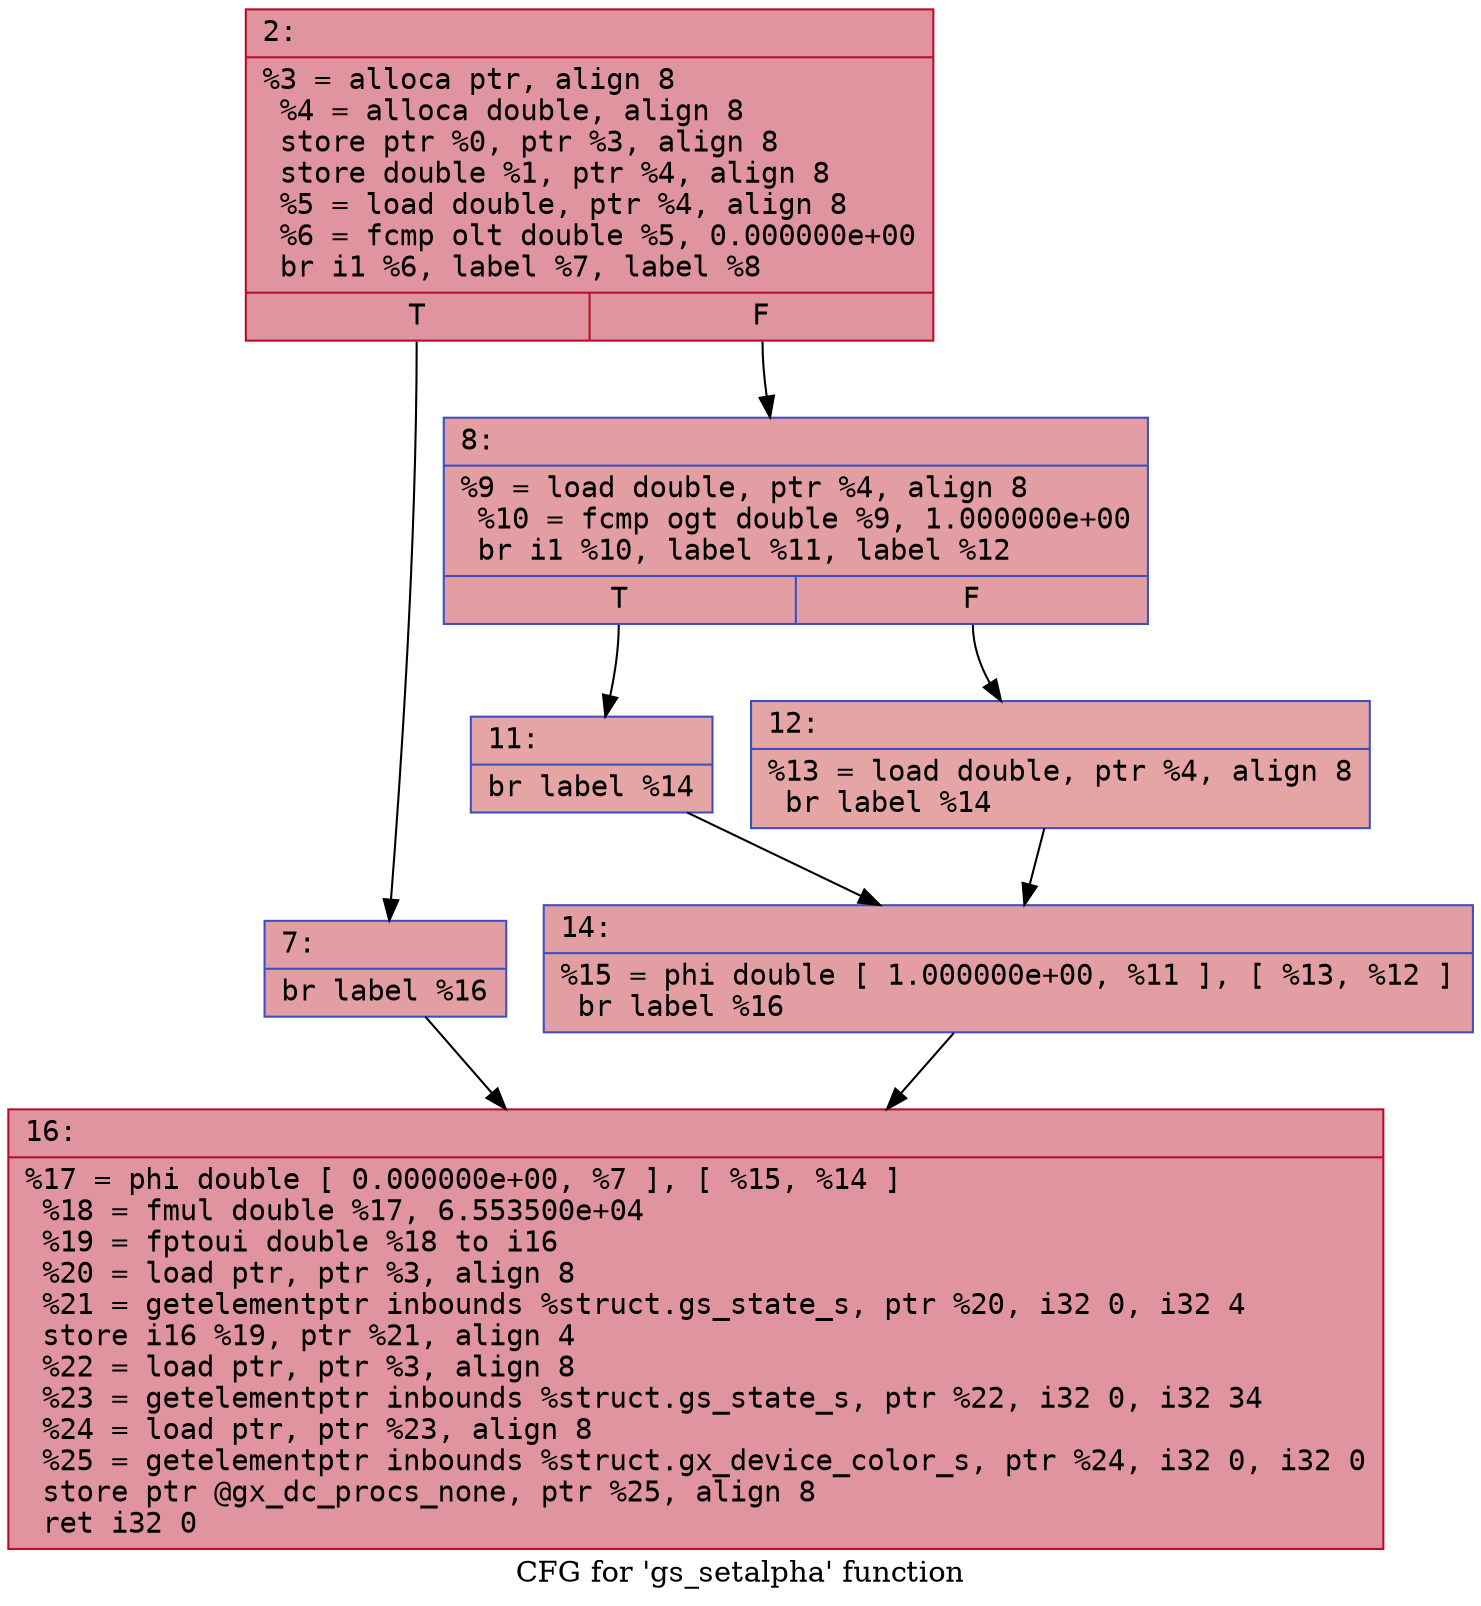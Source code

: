 digraph "CFG for 'gs_setalpha' function" {
	label="CFG for 'gs_setalpha' function";

	Node0x60000256d810 [shape=record,color="#b70d28ff", style=filled, fillcolor="#b70d2870" fontname="Courier",label="{2:\l|  %3 = alloca ptr, align 8\l  %4 = alloca double, align 8\l  store ptr %0, ptr %3, align 8\l  store double %1, ptr %4, align 8\l  %5 = load double, ptr %4, align 8\l  %6 = fcmp olt double %5, 0.000000e+00\l  br i1 %6, label %7, label %8\l|{<s0>T|<s1>F}}"];
	Node0x60000256d810:s0 -> Node0x60000256d860[tooltip="2 -> 7\nProbability 50.00%" ];
	Node0x60000256d810:s1 -> Node0x60000256d8b0[tooltip="2 -> 8\nProbability 50.00%" ];
	Node0x60000256d860 [shape=record,color="#3d50c3ff", style=filled, fillcolor="#be242e70" fontname="Courier",label="{7:\l|  br label %16\l}"];
	Node0x60000256d860 -> Node0x60000256d9f0[tooltip="7 -> 16\nProbability 100.00%" ];
	Node0x60000256d8b0 [shape=record,color="#3d50c3ff", style=filled, fillcolor="#be242e70" fontname="Courier",label="{8:\l|  %9 = load double, ptr %4, align 8\l  %10 = fcmp ogt double %9, 1.000000e+00\l  br i1 %10, label %11, label %12\l|{<s0>T|<s1>F}}"];
	Node0x60000256d8b0:s0 -> Node0x60000256d900[tooltip="8 -> 11\nProbability 50.00%" ];
	Node0x60000256d8b0:s1 -> Node0x60000256d950[tooltip="8 -> 12\nProbability 50.00%" ];
	Node0x60000256d900 [shape=record,color="#3d50c3ff", style=filled, fillcolor="#c5333470" fontname="Courier",label="{11:\l|  br label %14\l}"];
	Node0x60000256d900 -> Node0x60000256d9a0[tooltip="11 -> 14\nProbability 100.00%" ];
	Node0x60000256d950 [shape=record,color="#3d50c3ff", style=filled, fillcolor="#c5333470" fontname="Courier",label="{12:\l|  %13 = load double, ptr %4, align 8\l  br label %14\l}"];
	Node0x60000256d950 -> Node0x60000256d9a0[tooltip="12 -> 14\nProbability 100.00%" ];
	Node0x60000256d9a0 [shape=record,color="#3d50c3ff", style=filled, fillcolor="#be242e70" fontname="Courier",label="{14:\l|  %15 = phi double [ 1.000000e+00, %11 ], [ %13, %12 ]\l  br label %16\l}"];
	Node0x60000256d9a0 -> Node0x60000256d9f0[tooltip="14 -> 16\nProbability 100.00%" ];
	Node0x60000256d9f0 [shape=record,color="#b70d28ff", style=filled, fillcolor="#b70d2870" fontname="Courier",label="{16:\l|  %17 = phi double [ 0.000000e+00, %7 ], [ %15, %14 ]\l  %18 = fmul double %17, 6.553500e+04\l  %19 = fptoui double %18 to i16\l  %20 = load ptr, ptr %3, align 8\l  %21 = getelementptr inbounds %struct.gs_state_s, ptr %20, i32 0, i32 4\l  store i16 %19, ptr %21, align 4\l  %22 = load ptr, ptr %3, align 8\l  %23 = getelementptr inbounds %struct.gs_state_s, ptr %22, i32 0, i32 34\l  %24 = load ptr, ptr %23, align 8\l  %25 = getelementptr inbounds %struct.gx_device_color_s, ptr %24, i32 0, i32 0\l  store ptr @gx_dc_procs_none, ptr %25, align 8\l  ret i32 0\l}"];
}
